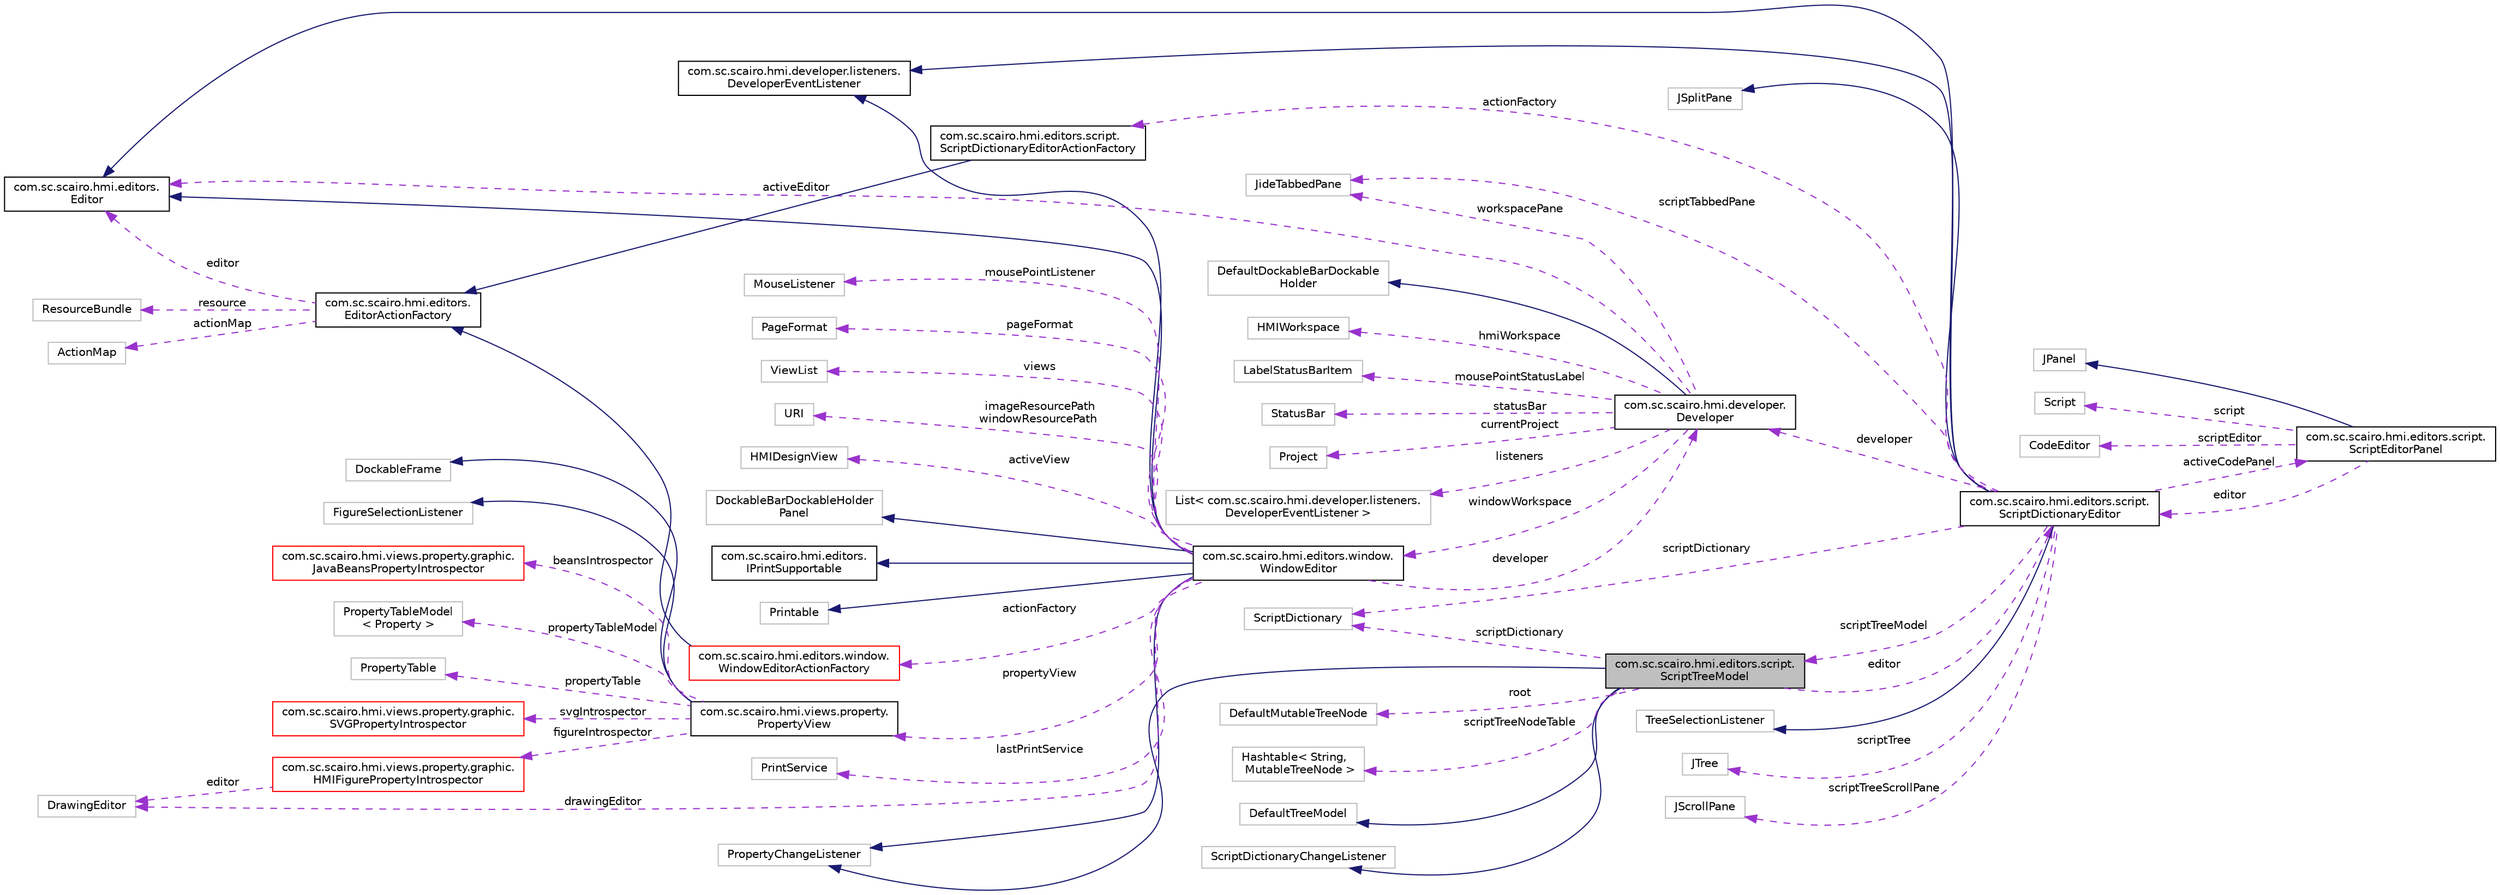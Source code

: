 digraph "com.sc.scairo.hmi.editors.script.ScriptTreeModel"
{
 // LATEX_PDF_SIZE
  edge [fontname="Helvetica",fontsize="10",labelfontname="Helvetica",labelfontsize="10"];
  node [fontname="Helvetica",fontsize="10",shape=record];
  rankdir="LR";
  Node1 [label="com.sc.scairo.hmi.editors.script.\lScriptTreeModel",height=0.2,width=0.4,color="black", fillcolor="grey75", style="filled", fontcolor="black",tooltip=" "];
  Node2 -> Node1 [dir="back",color="midnightblue",fontsize="10",style="solid",fontname="Helvetica"];
  Node2 [label="DefaultTreeModel",height=0.2,width=0.4,color="grey75", fillcolor="white", style="filled",tooltip=" "];
  Node3 -> Node1 [dir="back",color="midnightblue",fontsize="10",style="solid",fontname="Helvetica"];
  Node3 [label="ScriptDictionaryChangeListener",height=0.2,width=0.4,color="grey75", fillcolor="white", style="filled",tooltip=" "];
  Node4 -> Node1 [dir="back",color="midnightblue",fontsize="10",style="solid",fontname="Helvetica"];
  Node4 [label="PropertyChangeListener",height=0.2,width=0.4,color="grey75", fillcolor="white", style="filled",tooltip=" "];
  Node5 -> Node1 [dir="back",color="darkorchid3",fontsize="10",style="dashed",label=" scriptDictionary" ,fontname="Helvetica"];
  Node5 [label="ScriptDictionary",height=0.2,width=0.4,color="grey75", fillcolor="white", style="filled",tooltip=" "];
  Node6 -> Node1 [dir="back",color="darkorchid3",fontsize="10",style="dashed",label=" root" ,fontname="Helvetica"];
  Node6 [label="DefaultMutableTreeNode",height=0.2,width=0.4,color="grey75", fillcolor="white", style="filled",tooltip=" "];
  Node7 -> Node1 [dir="back",color="darkorchid3",fontsize="10",style="dashed",label=" scriptTreeNodeTable" ,fontname="Helvetica"];
  Node7 [label="Hashtable\< String,\l MutableTreeNode \>",height=0.2,width=0.4,color="grey75", fillcolor="white", style="filled",tooltip=" "];
  Node8 -> Node1 [dir="back",color="darkorchid3",fontsize="10",style="dashed",label=" editor" ,fontname="Helvetica"];
  Node8 [label="com.sc.scairo.hmi.editors.script.\lScriptDictionaryEditor",height=0.2,width=0.4,color="black", fillcolor="white", style="filled",URL="$classcom_1_1sc_1_1scairo_1_1hmi_1_1editors_1_1script_1_1_script_dictionary_editor.html",tooltip=" "];
  Node9 -> Node8 [dir="back",color="midnightblue",fontsize="10",style="solid",fontname="Helvetica"];
  Node9 [label="JSplitPane",height=0.2,width=0.4,color="grey75", fillcolor="white", style="filled",tooltip=" "];
  Node10 -> Node8 [dir="back",color="midnightblue",fontsize="10",style="solid",fontname="Helvetica"];
  Node10 [label="com.sc.scairo.hmi.developer.listeners.\lDeveloperEventListener",height=0.2,width=0.4,color="black", fillcolor="white", style="filled",URL="$interfacecom_1_1sc_1_1scairo_1_1hmi_1_1developer_1_1listeners_1_1_developer_event_listener.html",tooltip=" "];
  Node11 -> Node8 [dir="back",color="midnightblue",fontsize="10",style="solid",fontname="Helvetica"];
  Node11 [label="com.sc.scairo.hmi.editors.\lEditor",height=0.2,width=0.4,color="black", fillcolor="white", style="filled",URL="$interfacecom_1_1sc_1_1scairo_1_1hmi_1_1editors_1_1_editor.html",tooltip=" "];
  Node12 -> Node8 [dir="back",color="midnightblue",fontsize="10",style="solid",fontname="Helvetica"];
  Node12 [label="TreeSelectionListener",height=0.2,width=0.4,color="grey75", fillcolor="white", style="filled",tooltip=" "];
  Node1 -> Node8 [dir="back",color="darkorchid3",fontsize="10",style="dashed",label=" scriptTreeModel" ,fontname="Helvetica"];
  Node5 -> Node8 [dir="back",color="darkorchid3",fontsize="10",style="dashed",label=" scriptDictionary" ,fontname="Helvetica"];
  Node13 -> Node8 [dir="back",color="darkorchid3",fontsize="10",style="dashed",label=" actionFactory" ,fontname="Helvetica"];
  Node13 [label="com.sc.scairo.hmi.editors.script.\lScriptDictionaryEditorActionFactory",height=0.2,width=0.4,color="black", fillcolor="white", style="filled",URL="$classcom_1_1sc_1_1scairo_1_1hmi_1_1editors_1_1script_1_1_script_dictionary_editor_action_factory.html",tooltip=" "];
  Node14 -> Node13 [dir="back",color="midnightblue",fontsize="10",style="solid",fontname="Helvetica"];
  Node14 [label="com.sc.scairo.hmi.editors.\lEditorActionFactory",height=0.2,width=0.4,color="black", fillcolor="white", style="filled",URL="$classcom_1_1sc_1_1scairo_1_1hmi_1_1editors_1_1_editor_action_factory.html",tooltip=" "];
  Node15 -> Node14 [dir="back",color="darkorchid3",fontsize="10",style="dashed",label=" resource" ,fontname="Helvetica"];
  Node15 [label="ResourceBundle",height=0.2,width=0.4,color="grey75", fillcolor="white", style="filled",tooltip=" "];
  Node16 -> Node14 [dir="back",color="darkorchid3",fontsize="10",style="dashed",label=" actionMap" ,fontname="Helvetica"];
  Node16 [label="ActionMap",height=0.2,width=0.4,color="grey75", fillcolor="white", style="filled",tooltip=" "];
  Node11 -> Node14 [dir="back",color="darkorchid3",fontsize="10",style="dashed",label=" editor" ,fontname="Helvetica"];
  Node17 -> Node8 [dir="back",color="darkorchid3",fontsize="10",style="dashed",label=" scriptTabbedPane" ,fontname="Helvetica"];
  Node17 [label="JideTabbedPane",height=0.2,width=0.4,color="grey75", fillcolor="white", style="filled",tooltip=" "];
  Node18 -> Node8 [dir="back",color="darkorchid3",fontsize="10",style="dashed",label=" developer" ,fontname="Helvetica"];
  Node18 [label="com.sc.scairo.hmi.developer.\lDeveloper",height=0.2,width=0.4,color="black", fillcolor="white", style="filled",URL="$classcom_1_1sc_1_1scairo_1_1hmi_1_1developer_1_1_developer.html",tooltip=" "];
  Node19 -> Node18 [dir="back",color="midnightblue",fontsize="10",style="solid",fontname="Helvetica"];
  Node19 [label="DefaultDockableBarDockable\lHolder",height=0.2,width=0.4,color="grey75", fillcolor="white", style="filled",tooltip=" "];
  Node20 -> Node18 [dir="back",color="darkorchid3",fontsize="10",style="dashed",label=" hmiWorkspace" ,fontname="Helvetica"];
  Node20 [label="HMIWorkspace",height=0.2,width=0.4,color="grey75", fillcolor="white", style="filled",tooltip=" "];
  Node21 -> Node18 [dir="back",color="darkorchid3",fontsize="10",style="dashed",label=" windowWorkspace" ,fontname="Helvetica"];
  Node21 [label="com.sc.scairo.hmi.editors.window.\lWindowEditor",height=0.2,width=0.4,color="black", fillcolor="white", style="filled",URL="$classcom_1_1sc_1_1scairo_1_1hmi_1_1editors_1_1window_1_1_window_editor.html",tooltip=" "];
  Node22 -> Node21 [dir="back",color="midnightblue",fontsize="10",style="solid",fontname="Helvetica"];
  Node22 [label="DockableBarDockableHolder\lPanel",height=0.2,width=0.4,color="grey75", fillcolor="white", style="filled",tooltip=" "];
  Node10 -> Node21 [dir="back",color="midnightblue",fontsize="10",style="solid",fontname="Helvetica"];
  Node4 -> Node21 [dir="back",color="midnightblue",fontsize="10",style="solid",fontname="Helvetica"];
  Node11 -> Node21 [dir="back",color="midnightblue",fontsize="10",style="solid",fontname="Helvetica"];
  Node23 -> Node21 [dir="back",color="midnightblue",fontsize="10",style="solid",fontname="Helvetica"];
  Node23 [label="com.sc.scairo.hmi.editors.\lIPrintSupportable",height=0.2,width=0.4,color="black", fillcolor="white", style="filled",URL="$interfacecom_1_1sc_1_1scairo_1_1hmi_1_1editors_1_1_i_print_supportable.html",tooltip=" "];
  Node24 -> Node21 [dir="back",color="midnightblue",fontsize="10",style="solid",fontname="Helvetica"];
  Node24 [label="Printable",height=0.2,width=0.4,color="grey75", fillcolor="white", style="filled",tooltip=" "];
  Node25 -> Node21 [dir="back",color="darkorchid3",fontsize="10",style="dashed",label=" drawingEditor" ,fontname="Helvetica"];
  Node25 [label="DrawingEditor",height=0.2,width=0.4,color="grey75", fillcolor="white", style="filled",tooltip=" "];
  Node26 -> Node21 [dir="back",color="darkorchid3",fontsize="10",style="dashed",label=" lastPrintService" ,fontname="Helvetica"];
  Node26 [label="PrintService",height=0.2,width=0.4,color="grey75", fillcolor="white", style="filled",tooltip=" "];
  Node27 -> Node21 [dir="back",color="darkorchid3",fontsize="10",style="dashed",label=" mousePointListener" ,fontname="Helvetica"];
  Node27 [label="MouseListener",height=0.2,width=0.4,color="grey75", fillcolor="white", style="filled",tooltip=" "];
  Node28 -> Node21 [dir="back",color="darkorchid3",fontsize="10",style="dashed",label=" pageFormat" ,fontname="Helvetica"];
  Node28 [label="PageFormat",height=0.2,width=0.4,color="grey75", fillcolor="white", style="filled",tooltip=" "];
  Node29 -> Node21 [dir="back",color="darkorchid3",fontsize="10",style="dashed",label=" views" ,fontname="Helvetica"];
  Node29 [label="ViewList",height=0.2,width=0.4,color="grey75", fillcolor="white", style="filled",tooltip=" "];
  Node30 -> Node21 [dir="back",color="darkorchid3",fontsize="10",style="dashed",label=" imageResourcePath\nwindowResourcePath" ,fontname="Helvetica"];
  Node30 [label="URI",height=0.2,width=0.4,color="grey75", fillcolor="white", style="filled",tooltip=" "];
  Node31 -> Node21 [dir="back",color="darkorchid3",fontsize="10",style="dashed",label=" activeView" ,fontname="Helvetica"];
  Node31 [label="HMIDesignView",height=0.2,width=0.4,color="grey75", fillcolor="white", style="filled",tooltip=" "];
  Node18 -> Node21 [dir="back",color="darkorchid3",fontsize="10",style="dashed",label=" developer" ,fontname="Helvetica"];
  Node32 -> Node21 [dir="back",color="darkorchid3",fontsize="10",style="dashed",label=" propertyView" ,fontname="Helvetica"];
  Node32 [label="com.sc.scairo.hmi.views.property.\lPropertyView",height=0.2,width=0.4,color="black", fillcolor="white", style="filled",URL="$classcom_1_1sc_1_1scairo_1_1hmi_1_1views_1_1property_1_1_property_view.html",tooltip=" "];
  Node33 -> Node32 [dir="back",color="midnightblue",fontsize="10",style="solid",fontname="Helvetica"];
  Node33 [label="DockableFrame",height=0.2,width=0.4,color="grey75", fillcolor="white", style="filled",tooltip=" "];
  Node34 -> Node32 [dir="back",color="midnightblue",fontsize="10",style="solid",fontname="Helvetica"];
  Node34 [label="FigureSelectionListener",height=0.2,width=0.4,color="grey75", fillcolor="white", style="filled",tooltip=" "];
  Node35 -> Node32 [dir="back",color="darkorchid3",fontsize="10",style="dashed",label=" beansIntrospector" ,fontname="Helvetica"];
  Node35 [label="com.sc.scairo.hmi.views.property.graphic.\lJavaBeansPropertyIntrospector",height=0.2,width=0.4,color="red", fillcolor="white", style="filled",URL="$classcom_1_1sc_1_1scairo_1_1hmi_1_1views_1_1property_1_1graphic_1_1_java_beans_property_introspector.html",tooltip=" "];
  Node49 -> Node32 [dir="back",color="darkorchid3",fontsize="10",style="dashed",label=" figureIntrospector" ,fontname="Helvetica"];
  Node49 [label="com.sc.scairo.hmi.views.property.graphic.\lHMIFigurePropertyIntrospector",height=0.2,width=0.4,color="red", fillcolor="white", style="filled",URL="$classcom_1_1sc_1_1scairo_1_1hmi_1_1views_1_1property_1_1graphic_1_1_h_m_i_figure_property_introspector.html",tooltip=" "];
  Node25 -> Node49 [dir="back",color="darkorchid3",fontsize="10",style="dashed",label=" editor" ,fontname="Helvetica"];
  Node53 -> Node32 [dir="back",color="darkorchid3",fontsize="10",style="dashed",label=" propertyTableModel" ,fontname="Helvetica"];
  Node53 [label="PropertyTableModel\l\< Property \>",height=0.2,width=0.4,color="grey75", fillcolor="white", style="filled",tooltip=" "];
  Node54 -> Node32 [dir="back",color="darkorchid3",fontsize="10",style="dashed",label=" propertyTable" ,fontname="Helvetica"];
  Node54 [label="PropertyTable",height=0.2,width=0.4,color="grey75", fillcolor="white", style="filled",tooltip=" "];
  Node55 -> Node32 [dir="back",color="darkorchid3",fontsize="10",style="dashed",label=" svgIntrospector" ,fontname="Helvetica"];
  Node55 [label="com.sc.scairo.hmi.views.property.graphic.\lSVGPropertyIntrospector",height=0.2,width=0.4,color="red", fillcolor="white", style="filled",URL="$classcom_1_1sc_1_1scairo_1_1hmi_1_1views_1_1property_1_1graphic_1_1_s_v_g_property_introspector.html",tooltip=" "];
  Node58 -> Node21 [dir="back",color="darkorchid3",fontsize="10",style="dashed",label=" actionFactory" ,fontname="Helvetica"];
  Node58 [label="com.sc.scairo.hmi.editors.window.\lWindowEditorActionFactory",height=0.2,width=0.4,color="red", fillcolor="white", style="filled",URL="$classcom_1_1sc_1_1scairo_1_1hmi_1_1editors_1_1window_1_1_window_editor_action_factory.html",tooltip=" "];
  Node14 -> Node58 [dir="back",color="midnightblue",fontsize="10",style="solid",fontname="Helvetica"];
  Node63 -> Node18 [dir="back",color="darkorchid3",fontsize="10",style="dashed",label=" mousePointStatusLabel" ,fontname="Helvetica"];
  Node63 [label="LabelStatusBarItem",height=0.2,width=0.4,color="grey75", fillcolor="white", style="filled",tooltip=" "];
  Node17 -> Node18 [dir="back",color="darkorchid3",fontsize="10",style="dashed",label=" workspacePane" ,fontname="Helvetica"];
  Node64 -> Node18 [dir="back",color="darkorchid3",fontsize="10",style="dashed",label=" statusBar" ,fontname="Helvetica"];
  Node64 [label="StatusBar",height=0.2,width=0.4,color="grey75", fillcolor="white", style="filled",tooltip=" "];
  Node65 -> Node18 [dir="back",color="darkorchid3",fontsize="10",style="dashed",label=" currentProject" ,fontname="Helvetica"];
  Node65 [label="Project",height=0.2,width=0.4,color="grey75", fillcolor="white", style="filled",tooltip=" "];
  Node66 -> Node18 [dir="back",color="darkorchid3",fontsize="10",style="dashed",label=" listeners" ,fontname="Helvetica"];
  Node66 [label="List\< com.sc.scairo.hmi.developer.listeners.\lDeveloperEventListener \>",height=0.2,width=0.4,color="grey75", fillcolor="white", style="filled",tooltip=" "];
  Node11 -> Node18 [dir="back",color="darkorchid3",fontsize="10",style="dashed",label=" activeEditor" ,fontname="Helvetica"];
  Node67 -> Node8 [dir="back",color="darkorchid3",fontsize="10",style="dashed",label=" activeCodePanel" ,fontname="Helvetica"];
  Node67 [label="com.sc.scairo.hmi.editors.script.\lScriptEditorPanel",height=0.2,width=0.4,color="black", fillcolor="white", style="filled",URL="$classcom_1_1sc_1_1scairo_1_1hmi_1_1editors_1_1script_1_1_script_editor_panel.html",tooltip=" "];
  Node68 -> Node67 [dir="back",color="midnightblue",fontsize="10",style="solid",fontname="Helvetica"];
  Node68 [label="JPanel",height=0.2,width=0.4,color="grey75", fillcolor="white", style="filled",tooltip=" "];
  Node69 -> Node67 [dir="back",color="darkorchid3",fontsize="10",style="dashed",label=" script" ,fontname="Helvetica"];
  Node69 [label="Script",height=0.2,width=0.4,color="grey75", fillcolor="white", style="filled",tooltip=" "];
  Node70 -> Node67 [dir="back",color="darkorchid3",fontsize="10",style="dashed",label=" scriptEditor" ,fontname="Helvetica"];
  Node70 [label="CodeEditor",height=0.2,width=0.4,color="grey75", fillcolor="white", style="filled",tooltip=" "];
  Node8 -> Node67 [dir="back",color="darkorchid3",fontsize="10",style="dashed",label=" editor" ,fontname="Helvetica"];
  Node71 -> Node8 [dir="back",color="darkorchid3",fontsize="10",style="dashed",label=" scriptTree" ,fontname="Helvetica"];
  Node71 [label="JTree",height=0.2,width=0.4,color="grey75", fillcolor="white", style="filled",tooltip=" "];
  Node72 -> Node8 [dir="back",color="darkorchid3",fontsize="10",style="dashed",label=" scriptTreeScrollPane" ,fontname="Helvetica"];
  Node72 [label="JScrollPane",height=0.2,width=0.4,color="grey75", fillcolor="white", style="filled",tooltip=" "];
}
